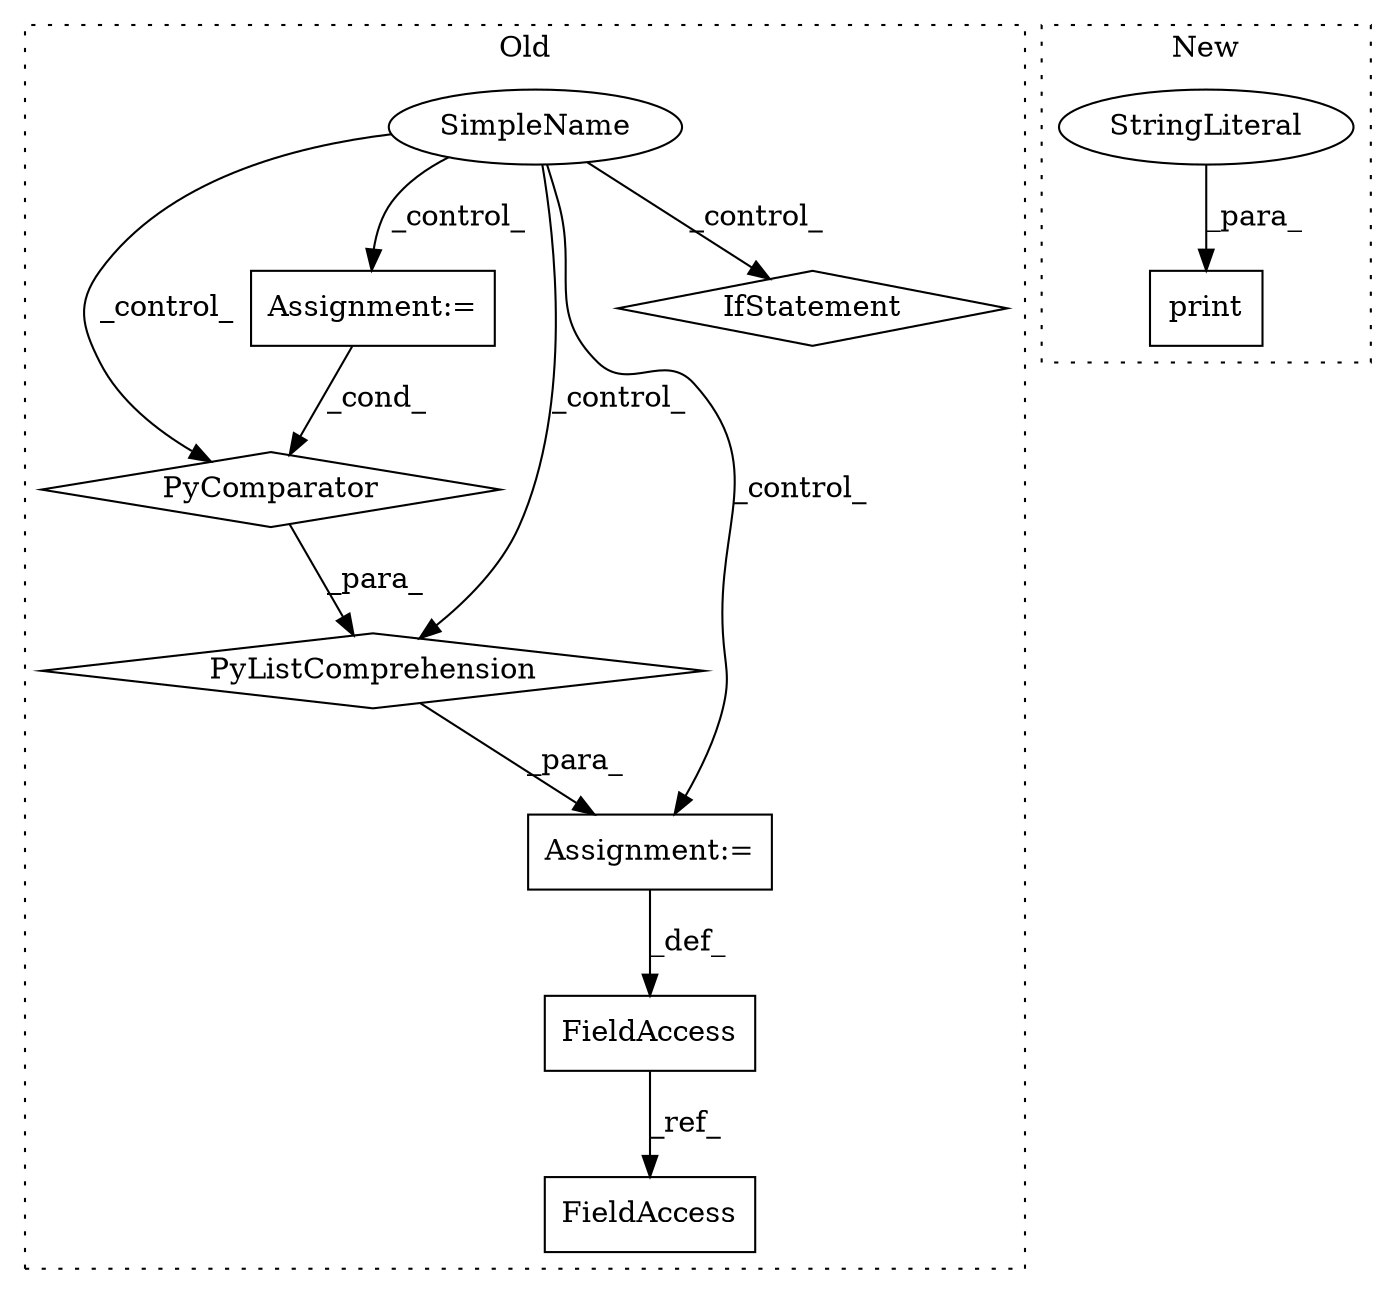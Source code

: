 digraph G {
subgraph cluster0 {
1 [label="PyComparator" a="113" s="1019" l="40" shape="diamond"];
3 [label="Assignment:=" a="7" s="854" l="1" shape="box"];
4 [label="PyListComprehension" a="109" s="943" l="124" shape="diamond"];
5 [label="Assignment:=" a="7" s="929" l="14" shape="box"];
7 [label="FieldAccess" a="22" s="921" l="8" shape="box"];
8 [label="FieldAccess" a="22" s="1087" l="8" shape="box"];
9 [label="SimpleName" a="42" s="" l="" shape="ellipse"];
10 [label="IfStatement" a="25" s="1019" l="40" shape="diamond"];
label = "Old";
style="dotted";
}
subgraph cluster1 {
2 [label="print" a="32" s="544,568" l="6,1" shape="box"];
6 [label="StringLiteral" a="45" s="550" l="18" shape="ellipse"];
label = "New";
style="dotted";
}
1 -> 4 [label="_para_"];
3 -> 1 [label="_cond_"];
4 -> 5 [label="_para_"];
5 -> 7 [label="_def_"];
6 -> 2 [label="_para_"];
7 -> 8 [label="_ref_"];
9 -> 4 [label="_control_"];
9 -> 5 [label="_control_"];
9 -> 10 [label="_control_"];
9 -> 1 [label="_control_"];
9 -> 3 [label="_control_"];
}
